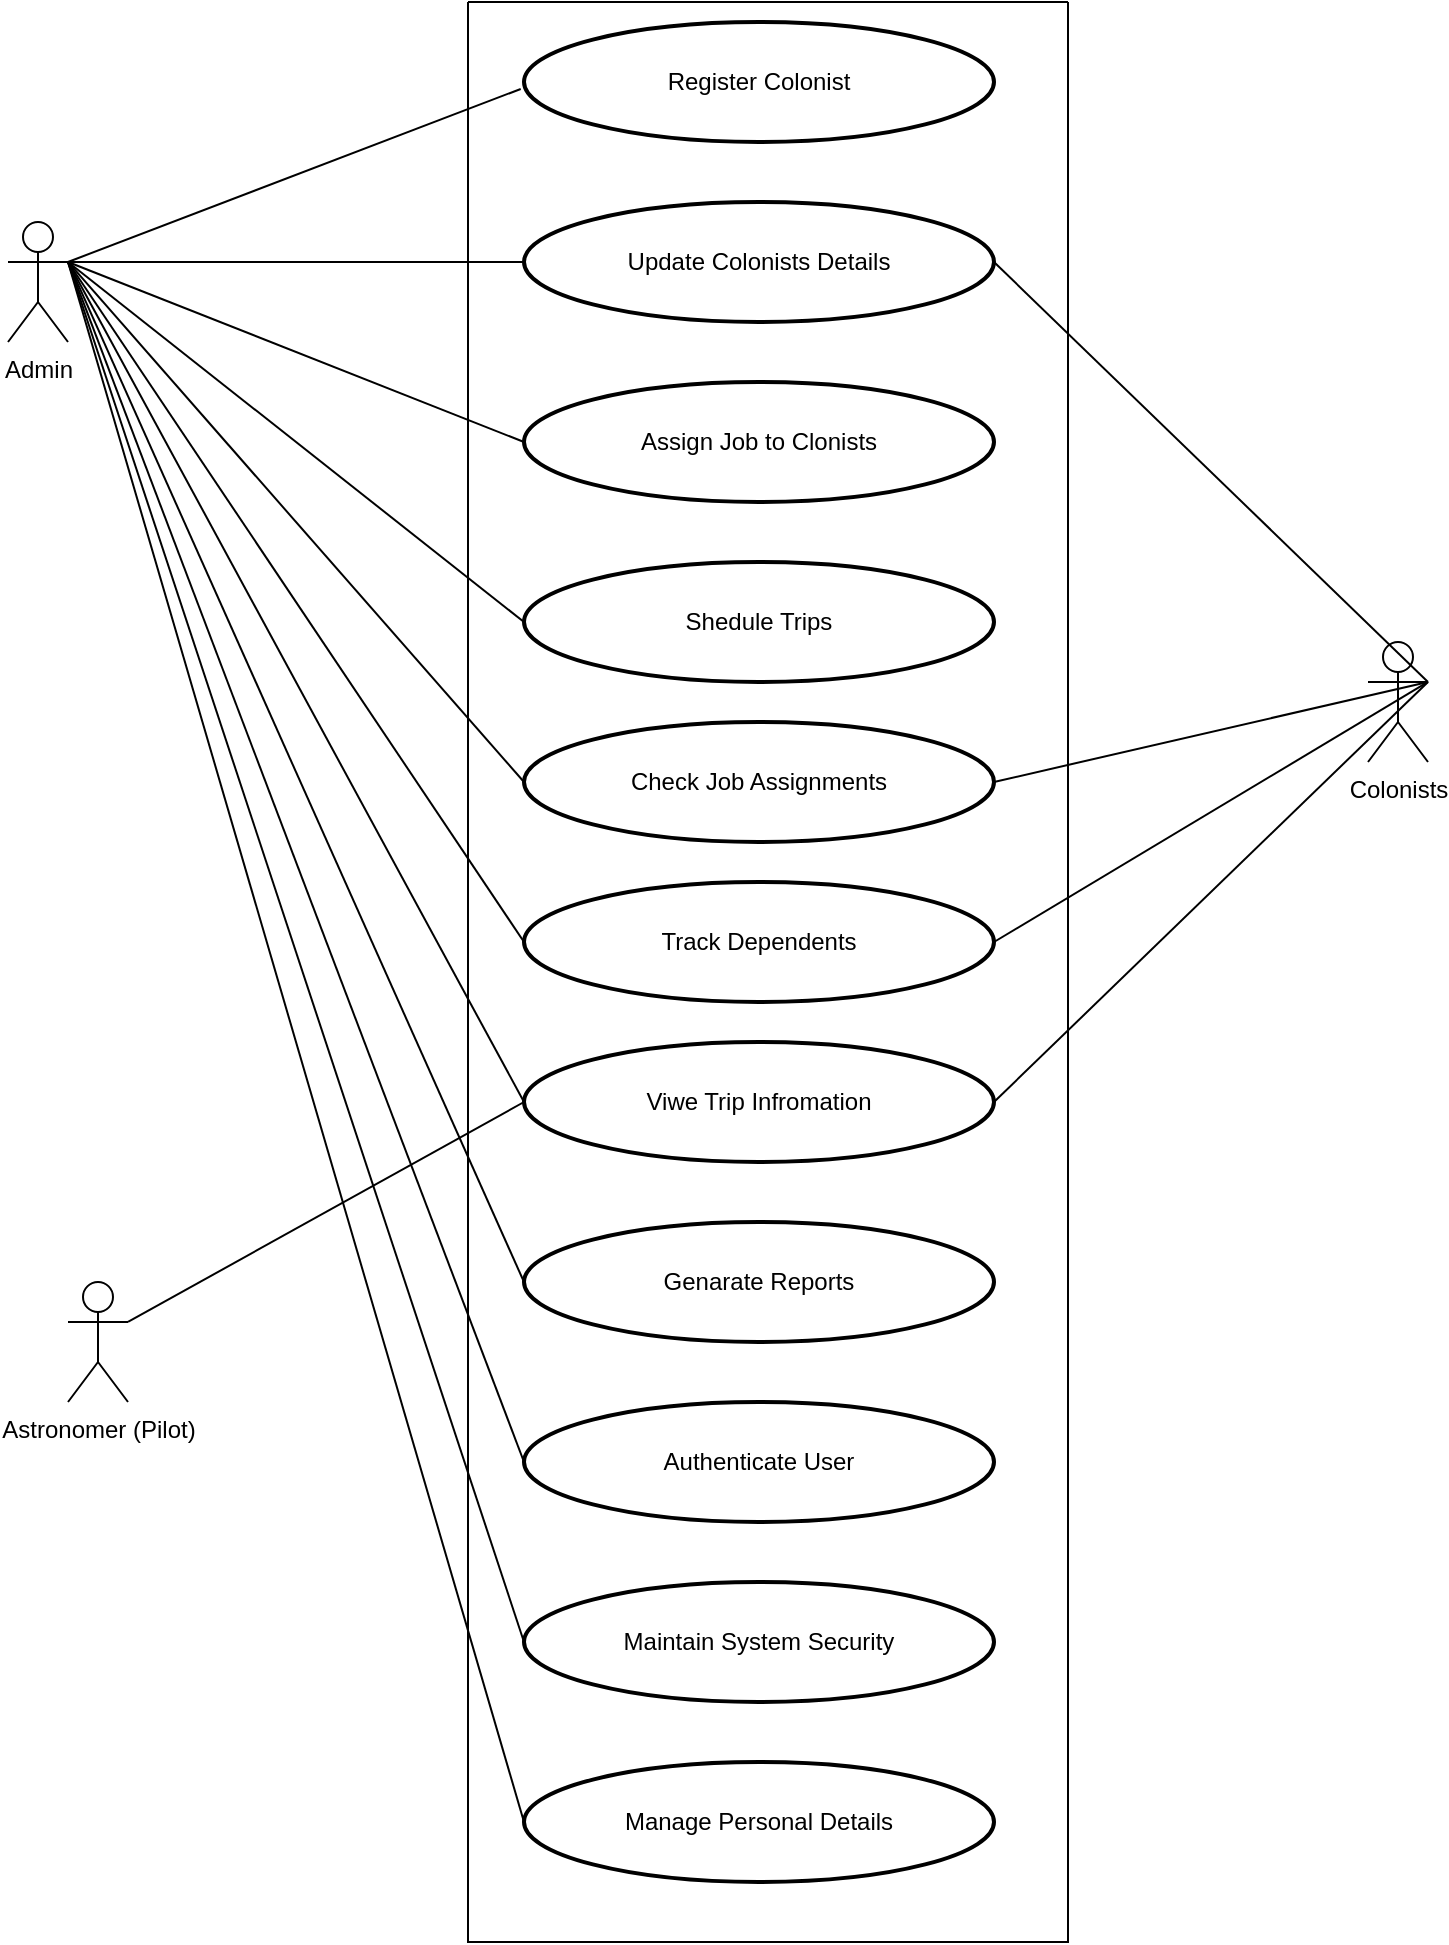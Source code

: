 <mxfile version="24.5.1" type="device">
  <diagram name="Page-1" id="2W5BjYlYr1wnpuhy5M0L">
    <mxGraphModel dx="1405" dy="1005" grid="1" gridSize="10" guides="1" tooltips="1" connect="1" arrows="1" fold="1" page="1" pageScale="1" pageWidth="850" pageHeight="1100" math="0" shadow="0">
      <root>
        <mxCell id="0" />
        <mxCell id="1" parent="0" />
        <mxCell id="Q2QK1eZNTCstP55D7dkz-1" value="Register Colonist" style="ellipse;whiteSpace=wrap;html=1;fillColor=none;strokeWidth=2;" parent="1" vertex="1">
          <mxGeometry x="308" y="40" width="235" height="60" as="geometry" />
        </mxCell>
        <mxCell id="Q2QK1eZNTCstP55D7dkz-2" value="Update Colonists Details" style="ellipse;whiteSpace=wrap;html=1;fillColor=none;strokeWidth=2;" parent="1" vertex="1">
          <mxGeometry x="308" y="130" width="235" height="60" as="geometry" />
        </mxCell>
        <mxCell id="Q2QK1eZNTCstP55D7dkz-3" value="Assign Job to Clonists" style="ellipse;whiteSpace=wrap;html=1;fillColor=none;strokeWidth=2;" parent="1" vertex="1">
          <mxGeometry x="308" y="220" width="235" height="60" as="geometry" />
        </mxCell>
        <mxCell id="Q2QK1eZNTCstP55D7dkz-4" value="Shedule Trips" style="ellipse;whiteSpace=wrap;html=1;fillColor=none;strokeWidth=2;" parent="1" vertex="1">
          <mxGeometry x="308" y="310" width="235" height="60" as="geometry" />
        </mxCell>
        <mxCell id="Q2QK1eZNTCstP55D7dkz-5" value="Track Dependents" style="ellipse;whiteSpace=wrap;html=1;fillColor=none;strokeWidth=2;" parent="1" vertex="1">
          <mxGeometry x="308" y="470" width="235" height="60" as="geometry" />
        </mxCell>
        <mxCell id="Q2QK1eZNTCstP55D7dkz-6" value="Viwe Trip Infromation" style="ellipse;whiteSpace=wrap;html=1;fillColor=none;strokeWidth=2;" parent="1" vertex="1">
          <mxGeometry x="308" y="550" width="235" height="60" as="geometry" />
        </mxCell>
        <mxCell id="Q2QK1eZNTCstP55D7dkz-7" value="Genarate Reports" style="ellipse;whiteSpace=wrap;html=1;fillColor=none;strokeWidth=2;" parent="1" vertex="1">
          <mxGeometry x="308" y="640" width="235" height="60" as="geometry" />
        </mxCell>
        <mxCell id="Q2QK1eZNTCstP55D7dkz-8" value="Authenticate User" style="ellipse;whiteSpace=wrap;html=1;fillColor=none;strokeWidth=2;" parent="1" vertex="1">
          <mxGeometry x="308" y="730" width="235" height="60" as="geometry" />
        </mxCell>
        <mxCell id="Q2QK1eZNTCstP55D7dkz-9" value="Maintain System Security" style="ellipse;whiteSpace=wrap;html=1;fillColor=none;strokeWidth=2;" parent="1" vertex="1">
          <mxGeometry x="308" y="820" width="235" height="60" as="geometry" />
        </mxCell>
        <mxCell id="Q2QK1eZNTCstP55D7dkz-10" value="Manage Personal Details" style="ellipse;whiteSpace=wrap;html=1;fillColor=none;strokeWidth=2;" parent="1" vertex="1">
          <mxGeometry x="308" y="910" width="235" height="60" as="geometry" />
        </mxCell>
        <mxCell id="Q2QK1eZNTCstP55D7dkz-11" value="Check Job Assignments" style="ellipse;whiteSpace=wrap;html=1;fillColor=none;strokeWidth=2;" parent="1" vertex="1">
          <mxGeometry x="308" y="390" width="235" height="60" as="geometry" />
        </mxCell>
        <mxCell id="Q2QK1eZNTCstP55D7dkz-13" value="Admin" style="shape=umlActor;verticalLabelPosition=bottom;verticalAlign=top;html=1;outlineConnect=0;" parent="1" vertex="1">
          <mxGeometry x="50" y="140" width="30" height="60" as="geometry" />
        </mxCell>
        <mxCell id="Q2QK1eZNTCstP55D7dkz-15" value="" style="endArrow=none;html=1;rounded=0;exitX=1;exitY=0.333;exitDx=0;exitDy=0;exitPerimeter=0;entryX=-0.007;entryY=0.558;entryDx=0;entryDy=0;entryPerimeter=0;" parent="1" source="Q2QK1eZNTCstP55D7dkz-13" target="Q2QK1eZNTCstP55D7dkz-1" edge="1">
          <mxGeometry width="50" height="50" relative="1" as="geometry">
            <mxPoint x="170" y="160" as="sourcePoint" />
            <mxPoint x="220" y="110" as="targetPoint" />
          </mxGeometry>
        </mxCell>
        <mxCell id="Q2QK1eZNTCstP55D7dkz-16" value="" style="endArrow=none;html=1;rounded=0;exitX=1;exitY=0.333;exitDx=0;exitDy=0;exitPerimeter=0;entryX=0;entryY=0.5;entryDx=0;entryDy=0;" parent="1" source="Q2QK1eZNTCstP55D7dkz-13" target="Q2QK1eZNTCstP55D7dkz-2" edge="1">
          <mxGeometry width="50" height="50" relative="1" as="geometry">
            <mxPoint x="90" y="170" as="sourcePoint" />
            <mxPoint x="316" y="83" as="targetPoint" />
          </mxGeometry>
        </mxCell>
        <mxCell id="Q2QK1eZNTCstP55D7dkz-17" value="" style="endArrow=none;html=1;rounded=0;exitX=1;exitY=0.333;exitDx=0;exitDy=0;exitPerimeter=0;entryX=0;entryY=0.5;entryDx=0;entryDy=0;" parent="1" source="Q2QK1eZNTCstP55D7dkz-13" target="Q2QK1eZNTCstP55D7dkz-3" edge="1">
          <mxGeometry width="50" height="50" relative="1" as="geometry">
            <mxPoint x="90" y="170" as="sourcePoint" />
            <mxPoint x="318" y="170" as="targetPoint" />
          </mxGeometry>
        </mxCell>
        <mxCell id="Q2QK1eZNTCstP55D7dkz-18" value="" style="endArrow=none;html=1;rounded=0;entryX=0;entryY=0.5;entryDx=0;entryDy=0;" parent="1" target="Q2QK1eZNTCstP55D7dkz-4" edge="1">
          <mxGeometry width="50" height="50" relative="1" as="geometry">
            <mxPoint x="80" y="160" as="sourcePoint" />
            <mxPoint x="318" y="260" as="targetPoint" />
          </mxGeometry>
        </mxCell>
        <mxCell id="Q2QK1eZNTCstP55D7dkz-19" value="" style="endArrow=none;html=1;rounded=0;entryX=0;entryY=0.5;entryDx=0;entryDy=0;exitX=1;exitY=0.333;exitDx=0;exitDy=0;exitPerimeter=0;" parent="1" source="Q2QK1eZNTCstP55D7dkz-13" target="Q2QK1eZNTCstP55D7dkz-11" edge="1">
          <mxGeometry width="50" height="50" relative="1" as="geometry">
            <mxPoint x="90" y="190" as="sourcePoint" />
            <mxPoint x="318" y="350" as="targetPoint" />
          </mxGeometry>
        </mxCell>
        <mxCell id="Q2QK1eZNTCstP55D7dkz-20" value="" style="endArrow=none;html=1;rounded=0;entryX=0;entryY=0.5;entryDx=0;entryDy=0;exitX=1;exitY=0.333;exitDx=0;exitDy=0;exitPerimeter=0;" parent="1" source="Q2QK1eZNTCstP55D7dkz-13" target="Q2QK1eZNTCstP55D7dkz-5" edge="1">
          <mxGeometry width="50" height="50" relative="1" as="geometry">
            <mxPoint x="90" y="170" as="sourcePoint" />
            <mxPoint x="318" y="430" as="targetPoint" />
          </mxGeometry>
        </mxCell>
        <mxCell id="Q2QK1eZNTCstP55D7dkz-21" value="" style="endArrow=none;html=1;rounded=0;entryX=0;entryY=0.5;entryDx=0;entryDy=0;exitX=1;exitY=0.333;exitDx=0;exitDy=0;exitPerimeter=0;" parent="1" source="Q2QK1eZNTCstP55D7dkz-13" target="Q2QK1eZNTCstP55D7dkz-6" edge="1">
          <mxGeometry width="50" height="50" relative="1" as="geometry">
            <mxPoint x="90" y="170" as="sourcePoint" />
            <mxPoint x="318" y="510" as="targetPoint" />
          </mxGeometry>
        </mxCell>
        <mxCell id="Q2QK1eZNTCstP55D7dkz-22" value="" style="endArrow=none;html=1;rounded=0;entryX=0;entryY=0.5;entryDx=0;entryDy=0;exitX=1;exitY=0.333;exitDx=0;exitDy=0;exitPerimeter=0;" parent="1" source="Q2QK1eZNTCstP55D7dkz-13" target="Q2QK1eZNTCstP55D7dkz-7" edge="1">
          <mxGeometry width="50" height="50" relative="1" as="geometry">
            <mxPoint x="90" y="170" as="sourcePoint" />
            <mxPoint x="318" y="590" as="targetPoint" />
          </mxGeometry>
        </mxCell>
        <mxCell id="Q2QK1eZNTCstP55D7dkz-23" value="" style="endArrow=none;html=1;rounded=0;entryX=0;entryY=0.5;entryDx=0;entryDy=0;exitX=1;exitY=0.333;exitDx=0;exitDy=0;exitPerimeter=0;" parent="1" source="Q2QK1eZNTCstP55D7dkz-13" target="Q2QK1eZNTCstP55D7dkz-8" edge="1">
          <mxGeometry width="50" height="50" relative="1" as="geometry">
            <mxPoint x="90" y="170" as="sourcePoint" />
            <mxPoint x="318" y="680" as="targetPoint" />
          </mxGeometry>
        </mxCell>
        <mxCell id="Q2QK1eZNTCstP55D7dkz-24" value="" style="endArrow=none;html=1;rounded=0;entryX=0;entryY=0.5;entryDx=0;entryDy=0;exitX=1;exitY=0.333;exitDx=0;exitDy=0;exitPerimeter=0;" parent="1" source="Q2QK1eZNTCstP55D7dkz-13" target="Q2QK1eZNTCstP55D7dkz-9" edge="1">
          <mxGeometry width="50" height="50" relative="1" as="geometry">
            <mxPoint x="90" y="170" as="sourcePoint" />
            <mxPoint x="318" y="770" as="targetPoint" />
          </mxGeometry>
        </mxCell>
        <mxCell id="Q2QK1eZNTCstP55D7dkz-25" value="" style="endArrow=none;html=1;rounded=0;entryX=0;entryY=0.5;entryDx=0;entryDy=0;exitX=1;exitY=0.333;exitDx=0;exitDy=0;exitPerimeter=0;" parent="1" source="Q2QK1eZNTCstP55D7dkz-13" target="Q2QK1eZNTCstP55D7dkz-10" edge="1">
          <mxGeometry width="50" height="50" relative="1" as="geometry">
            <mxPoint x="90" y="170" as="sourcePoint" />
            <mxPoint x="318" y="860" as="targetPoint" />
          </mxGeometry>
        </mxCell>
        <mxCell id="Q2QK1eZNTCstP55D7dkz-26" value="Colonists" style="shape=umlActor;verticalLabelPosition=bottom;verticalAlign=top;html=1;outlineConnect=0;" parent="1" vertex="1">
          <mxGeometry x="730" y="350" width="30" height="60" as="geometry" />
        </mxCell>
        <mxCell id="Q2QK1eZNTCstP55D7dkz-27" value="" style="endArrow=none;html=1;rounded=0;exitX=1;exitY=0.333;exitDx=0;exitDy=0;exitPerimeter=0;entryX=1;entryY=0.5;entryDx=0;entryDy=0;" parent="1" source="Q2QK1eZNTCstP55D7dkz-26" target="Q2QK1eZNTCstP55D7dkz-2" edge="1">
          <mxGeometry width="50" height="50" relative="1" as="geometry">
            <mxPoint x="80" y="360" as="sourcePoint" />
            <mxPoint x="306" y="273" as="targetPoint" />
          </mxGeometry>
        </mxCell>
        <mxCell id="Q2QK1eZNTCstP55D7dkz-28" value="" style="endArrow=none;html=1;rounded=0;exitX=1;exitY=0.333;exitDx=0;exitDy=0;exitPerimeter=0;entryX=1;entryY=0.5;entryDx=0;entryDy=0;" parent="1" source="Q2QK1eZNTCstP55D7dkz-26" target="Q2QK1eZNTCstP55D7dkz-5" edge="1">
          <mxGeometry width="50" height="50" relative="1" as="geometry">
            <mxPoint x="90" y="390" as="sourcePoint" />
            <mxPoint x="318" y="170" as="targetPoint" />
          </mxGeometry>
        </mxCell>
        <mxCell id="Q2QK1eZNTCstP55D7dkz-29" value="" style="endArrow=none;html=1;rounded=0;exitX=1;exitY=0.333;exitDx=0;exitDy=0;exitPerimeter=0;entryX=1;entryY=0.5;entryDx=0;entryDy=0;" parent="1" source="Q2QK1eZNTCstP55D7dkz-26" target="Q2QK1eZNTCstP55D7dkz-6" edge="1">
          <mxGeometry width="50" height="50" relative="1" as="geometry">
            <mxPoint x="90" y="390" as="sourcePoint" />
            <mxPoint x="318" y="510" as="targetPoint" />
          </mxGeometry>
        </mxCell>
        <mxCell id="Q2QK1eZNTCstP55D7dkz-30" value="" style="endArrow=none;html=1;rounded=0;exitX=1;exitY=0.333;exitDx=0;exitDy=0;exitPerimeter=0;entryX=1;entryY=0.5;entryDx=0;entryDy=0;" parent="1" source="Q2QK1eZNTCstP55D7dkz-26" target="Q2QK1eZNTCstP55D7dkz-11" edge="1">
          <mxGeometry width="50" height="50" relative="1" as="geometry">
            <mxPoint x="90" y="390" as="sourcePoint" />
            <mxPoint x="318" y="590" as="targetPoint" />
          </mxGeometry>
        </mxCell>
        <mxCell id="Q2QK1eZNTCstP55D7dkz-31" value="Astronomer (Pilot)" style="shape=umlActor;verticalLabelPosition=bottom;verticalAlign=top;html=1;outlineConnect=0;" parent="1" vertex="1">
          <mxGeometry x="80" y="670" width="30" height="60" as="geometry" />
        </mxCell>
        <mxCell id="Q2QK1eZNTCstP55D7dkz-32" value="" style="endArrow=none;html=1;rounded=0;exitX=1;exitY=0.333;exitDx=0;exitDy=0;exitPerimeter=0;entryX=0;entryY=0.5;entryDx=0;entryDy=0;" parent="1" source="Q2QK1eZNTCstP55D7dkz-31" target="Q2QK1eZNTCstP55D7dkz-6" edge="1">
          <mxGeometry width="50" height="50" relative="1" as="geometry">
            <mxPoint x="90" y="390" as="sourcePoint" />
            <mxPoint x="318" y="510" as="targetPoint" />
          </mxGeometry>
        </mxCell>
        <mxCell id="VuomBmPXfPUqnbp9Xh79-2" value="" style="swimlane;startSize=0;" vertex="1" parent="1">
          <mxGeometry x="280" y="30" width="300" height="970" as="geometry" />
        </mxCell>
      </root>
    </mxGraphModel>
  </diagram>
</mxfile>
